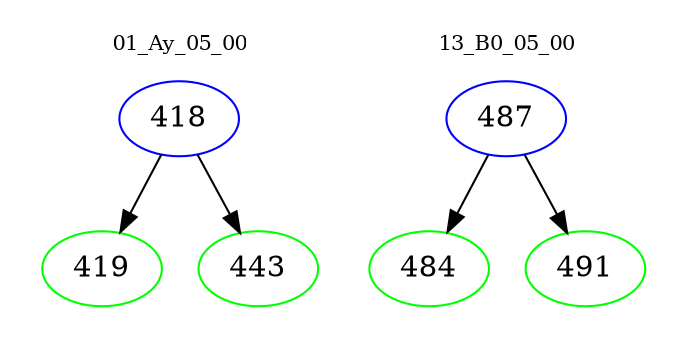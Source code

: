 digraph{
subgraph cluster_0 {
color = white
label = "01_Ay_05_00";
fontsize=10;
T0_418 [label="418", color="blue"]
T0_418 -> T0_419 [color="black"]
T0_419 [label="419", color="green"]
T0_418 -> T0_443 [color="black"]
T0_443 [label="443", color="green"]
}
subgraph cluster_1 {
color = white
label = "13_B0_05_00";
fontsize=10;
T1_487 [label="487", color="blue"]
T1_487 -> T1_484 [color="black"]
T1_484 [label="484", color="green"]
T1_487 -> T1_491 [color="black"]
T1_491 [label="491", color="green"]
}
}
